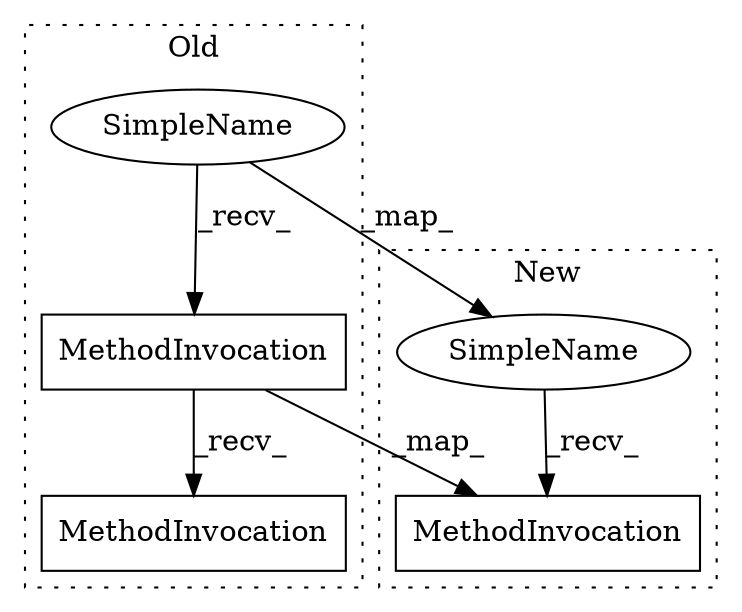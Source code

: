 digraph G {
subgraph cluster0 {
1 [label="MethodInvocation" a="32" s="4612,4638" l="20,1" shape="box"];
3 [label="MethodInvocation" a="32" s="4640" l="5" shape="box"];
5 [label="SimpleName" a="42" s="4604" l="7" shape="ellipse"];
label = "Old";
style="dotted";
}
subgraph cluster1 {
2 [label="MethodInvocation" a="32" s="4623,4648" l="19,1" shape="box"];
4 [label="SimpleName" a="42" s="4606" l="16" shape="ellipse"];
label = "New";
style="dotted";
}
1 -> 3 [label="_recv_"];
1 -> 2 [label="_map_"];
4 -> 2 [label="_recv_"];
5 -> 4 [label="_map_"];
5 -> 1 [label="_recv_"];
}